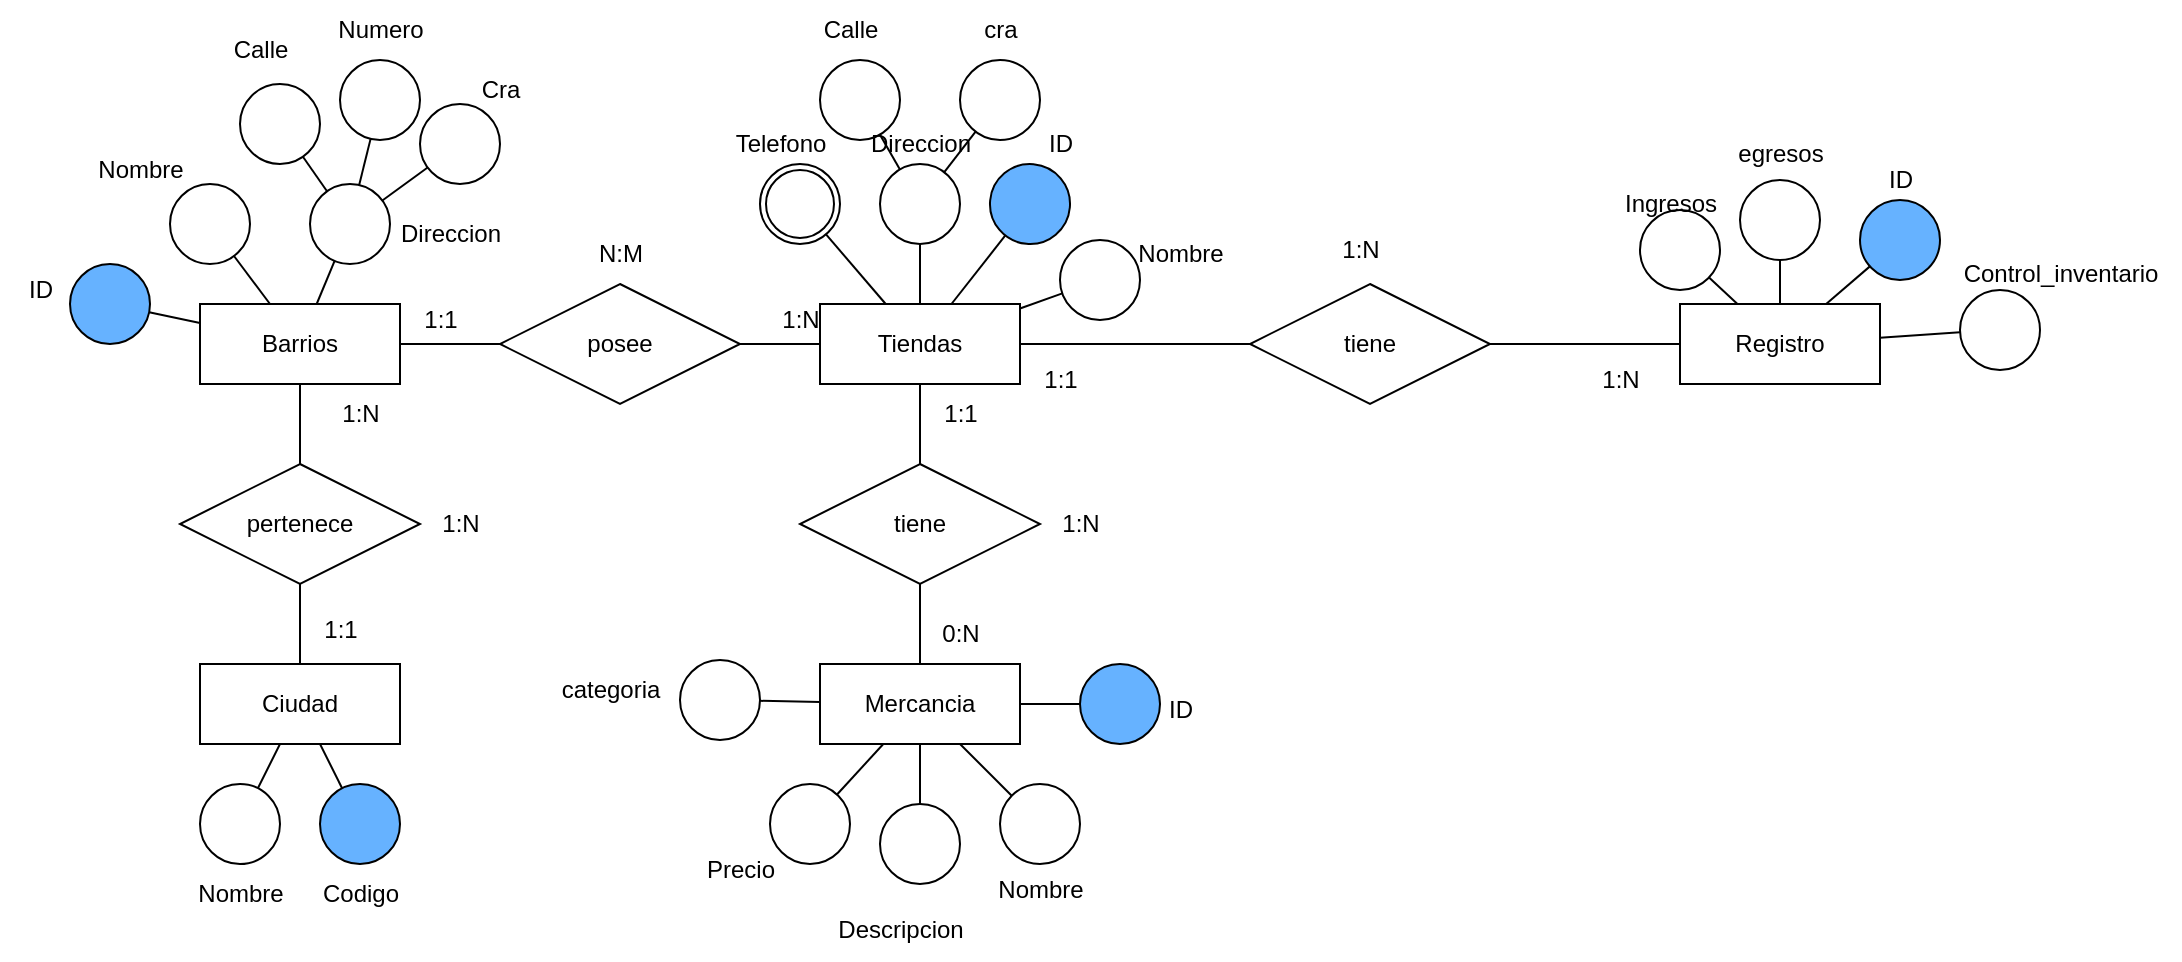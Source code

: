 <mxfile version="21.5.1" type="device" pages="2">
  <diagram name="Modelo entidad" id="qFdz_RUfR6sEwKVsuhQW">
    <mxGraphModel dx="1418" dy="829" grid="1" gridSize="10" guides="1" tooltips="1" connect="1" arrows="1" fold="1" page="1" pageScale="1" pageWidth="1390" pageHeight="980" math="0" shadow="0">
      <root>
        <mxCell id="0" />
        <mxCell id="1" parent="0" />
        <mxCell id="mVdAclJdDK7xARV_dlqU-1" value="Barrios" style="whiteSpace=wrap;html=1;align=center;" parent="1" vertex="1">
          <mxGeometry x="100" y="410" width="100" height="40" as="geometry" />
        </mxCell>
        <mxCell id="mVdAclJdDK7xARV_dlqU-5" value="Tiendas" style="whiteSpace=wrap;html=1;align=center;" parent="1" vertex="1">
          <mxGeometry x="410" y="410" width="100" height="40" as="geometry" />
        </mxCell>
        <mxCell id="mVdAclJdDK7xARV_dlqU-6" value="Ciudad&lt;br&gt;" style="whiteSpace=wrap;html=1;align=center;" parent="1" vertex="1">
          <mxGeometry x="100" y="590" width="100" height="40" as="geometry" />
        </mxCell>
        <mxCell id="mVdAclJdDK7xARV_dlqU-10" value="Mercancia" style="whiteSpace=wrap;html=1;align=center;" parent="1" vertex="1">
          <mxGeometry x="410" y="590" width="100" height="40" as="geometry" />
        </mxCell>
        <mxCell id="mVdAclJdDK7xARV_dlqU-11" value="posee" style="shape=rhombus;perimeter=rhombusPerimeter;whiteSpace=wrap;html=1;align=center;" parent="1" vertex="1">
          <mxGeometry x="250" y="400" width="120" height="60" as="geometry" />
        </mxCell>
        <mxCell id="mVdAclJdDK7xARV_dlqU-12" value="pertenece" style="shape=rhombus;perimeter=rhombusPerimeter;whiteSpace=wrap;html=1;align=center;" parent="1" vertex="1">
          <mxGeometry x="90" y="490" width="120" height="60" as="geometry" />
        </mxCell>
        <mxCell id="mVdAclJdDK7xARV_dlqU-13" value="tiene" style="shape=rhombus;perimeter=rhombusPerimeter;whiteSpace=wrap;html=1;align=center;" parent="1" vertex="1">
          <mxGeometry x="400" y="490" width="120" height="60" as="geometry" />
        </mxCell>
        <mxCell id="mVdAclJdDK7xARV_dlqU-14" value="&lt;font style=&quot;font-size: 12px;&quot;&gt;1:N&lt;/font&gt;" style="text;html=1;align=center;verticalAlign=middle;resizable=0;points=[];autosize=1;strokeColor=none;fillColor=none;" parent="1" vertex="1">
          <mxGeometry x="210" y="505" width="40" height="30" as="geometry" />
        </mxCell>
        <mxCell id="mVdAclJdDK7xARV_dlqU-15" value="N:M" style="text;html=1;align=center;verticalAlign=middle;resizable=0;points=[];autosize=1;strokeColor=none;fillColor=none;" parent="1" vertex="1">
          <mxGeometry x="285" y="370" width="50" height="30" as="geometry" />
        </mxCell>
        <mxCell id="mVdAclJdDK7xARV_dlqU-16" value="" style="endArrow=none;html=1;rounded=0;" parent="1" source="mVdAclJdDK7xARV_dlqU-1" target="mVdAclJdDK7xARV_dlqU-11" edge="1">
          <mxGeometry width="50" height="50" relative="1" as="geometry">
            <mxPoint x="220" y="420" as="sourcePoint" />
            <mxPoint x="270" y="370" as="targetPoint" />
          </mxGeometry>
        </mxCell>
        <mxCell id="mVdAclJdDK7xARV_dlqU-17" value="" style="endArrow=none;html=1;rounded=0;" parent="1" source="mVdAclJdDK7xARV_dlqU-11" target="mVdAclJdDK7xARV_dlqU-5" edge="1">
          <mxGeometry width="50" height="50" relative="1" as="geometry">
            <mxPoint x="350" y="420" as="sourcePoint" />
            <mxPoint x="400" y="420" as="targetPoint" />
          </mxGeometry>
        </mxCell>
        <mxCell id="mVdAclJdDK7xARV_dlqU-18" value="" style="endArrow=none;html=1;rounded=0;" parent="1" source="mVdAclJdDK7xARV_dlqU-1" target="mVdAclJdDK7xARV_dlqU-12" edge="1">
          <mxGeometry width="50" height="50" relative="1" as="geometry">
            <mxPoint x="220" y="450" as="sourcePoint" />
            <mxPoint x="270" y="450" as="targetPoint" />
          </mxGeometry>
        </mxCell>
        <mxCell id="mVdAclJdDK7xARV_dlqU-19" value="" style="endArrow=none;html=1;rounded=0;" parent="1" source="mVdAclJdDK7xARV_dlqU-12" target="mVdAclJdDK7xARV_dlqU-6" edge="1">
          <mxGeometry width="50" height="50" relative="1" as="geometry">
            <mxPoint x="200" y="560" as="sourcePoint" />
            <mxPoint x="250" y="560" as="targetPoint" />
          </mxGeometry>
        </mxCell>
        <mxCell id="mVdAclJdDK7xARV_dlqU-20" value="" style="endArrow=none;html=1;rounded=0;" parent="1" source="mVdAclJdDK7xARV_dlqU-13" target="mVdAclJdDK7xARV_dlqU-5" edge="1">
          <mxGeometry width="50" height="50" relative="1" as="geometry">
            <mxPoint x="350" y="490" as="sourcePoint" />
            <mxPoint x="400" y="490" as="targetPoint" />
          </mxGeometry>
        </mxCell>
        <mxCell id="mVdAclJdDK7xARV_dlqU-21" value="" style="endArrow=none;html=1;rounded=0;" parent="1" source="mVdAclJdDK7xARV_dlqU-10" target="mVdAclJdDK7xARV_dlqU-13" edge="1">
          <mxGeometry width="50" height="50" relative="1" as="geometry">
            <mxPoint x="350" y="560" as="sourcePoint" />
            <mxPoint x="400" y="560" as="targetPoint" />
          </mxGeometry>
        </mxCell>
        <mxCell id="mVdAclJdDK7xARV_dlqU-22" value="1:N" style="text;html=1;align=center;verticalAlign=middle;resizable=0;points=[];autosize=1;strokeColor=none;fillColor=none;" parent="1" vertex="1">
          <mxGeometry x="520" y="505" width="40" height="30" as="geometry" />
        </mxCell>
        <mxCell id="mVdAclJdDK7xARV_dlqU-23" value="" style="endArrow=none;html=1;rounded=0;" parent="1" source="mVdAclJdDK7xARV_dlqU-6" target="mVdAclJdDK7xARV_dlqU-24" edge="1">
          <mxGeometry width="50" height="50" relative="1" as="geometry">
            <mxPoint x="160" y="610" as="sourcePoint" />
            <mxPoint x="200" y="690" as="targetPoint" />
          </mxGeometry>
        </mxCell>
        <mxCell id="mVdAclJdDK7xARV_dlqU-24" value="" style="ellipse;whiteSpace=wrap;html=1;align=center;fillColor=#66B2FF;" parent="1" vertex="1">
          <mxGeometry x="160" y="650" width="40" height="40" as="geometry" />
        </mxCell>
        <mxCell id="mVdAclJdDK7xARV_dlqU-28" value="" style="endArrow=none;html=1;rounded=0;" parent="1" source="mVdAclJdDK7xARV_dlqU-6" target="mVdAclJdDK7xARV_dlqU-29" edge="1">
          <mxGeometry width="50" height="50" relative="1" as="geometry">
            <mxPoint x="134" y="650" as="sourcePoint" />
            <mxPoint x="160" y="710" as="targetPoint" />
          </mxGeometry>
        </mxCell>
        <mxCell id="mVdAclJdDK7xARV_dlqU-29" value="" style="ellipse;whiteSpace=wrap;html=1;align=center;" parent="1" vertex="1">
          <mxGeometry x="100" y="650" width="40" height="40" as="geometry" />
        </mxCell>
        <mxCell id="mVdAclJdDK7xARV_dlqU-30" value="Codigo" style="text;html=1;align=center;verticalAlign=middle;resizable=0;points=[];autosize=1;strokeColor=none;fillColor=none;" parent="1" vertex="1">
          <mxGeometry x="150" y="690" width="60" height="30" as="geometry" />
        </mxCell>
        <mxCell id="mVdAclJdDK7xARV_dlqU-33" value="Nombre" style="text;html=1;align=center;verticalAlign=middle;resizable=0;points=[];autosize=1;strokeColor=none;fillColor=none;" parent="1" vertex="1">
          <mxGeometry x="85" y="690" width="70" height="30" as="geometry" />
        </mxCell>
        <mxCell id="mVdAclJdDK7xARV_dlqU-35" value="" style="endArrow=none;html=1;rounded=0;" parent="1" source="mVdAclJdDK7xARV_dlqU-1" target="mVdAclJdDK7xARV_dlqU-36" edge="1">
          <mxGeometry width="50" height="50" relative="1" as="geometry">
            <mxPoint x="150" y="330" as="sourcePoint" />
            <mxPoint x="170" y="410" as="targetPoint" />
          </mxGeometry>
        </mxCell>
        <mxCell id="mVdAclJdDK7xARV_dlqU-36" value="" style="ellipse;whiteSpace=wrap;html=1;align=center;" parent="1" vertex="1">
          <mxGeometry x="85" y="350" width="40" height="40" as="geometry" />
        </mxCell>
        <mxCell id="mVdAclJdDK7xARV_dlqU-37" value="" style="endArrow=none;html=1;rounded=0;" parent="1" source="mVdAclJdDK7xARV_dlqU-1" target="mVdAclJdDK7xARV_dlqU-38" edge="1">
          <mxGeometry width="50" height="50" relative="1" as="geometry">
            <mxPoint x="210" y="310" as="sourcePoint" />
            <mxPoint x="230" y="390" as="targetPoint" />
          </mxGeometry>
        </mxCell>
        <mxCell id="mVdAclJdDK7xARV_dlqU-38" value="" style="ellipse;whiteSpace=wrap;html=1;align=center;" parent="1" vertex="1">
          <mxGeometry x="155" y="350" width="40" height="40" as="geometry" />
        </mxCell>
        <mxCell id="mVdAclJdDK7xARV_dlqU-39" value="" style="endArrow=none;html=1;rounded=0;" parent="1" source="mVdAclJdDK7xARV_dlqU-38" target="mVdAclJdDK7xARV_dlqU-40" edge="1">
          <mxGeometry width="50" height="50" relative="1" as="geometry">
            <mxPoint x="123" y="340" as="sourcePoint" />
            <mxPoint x="195" y="320" as="targetPoint" />
          </mxGeometry>
        </mxCell>
        <mxCell id="mVdAclJdDK7xARV_dlqU-40" value="" style="ellipse;whiteSpace=wrap;html=1;align=center;" parent="1" vertex="1">
          <mxGeometry x="120" y="300" width="40" height="40" as="geometry" />
        </mxCell>
        <mxCell id="mVdAclJdDK7xARV_dlqU-41" value="" style="endArrow=none;html=1;rounded=0;" parent="1" source="mVdAclJdDK7xARV_dlqU-38" target="mVdAclJdDK7xARV_dlqU-42" edge="1">
          <mxGeometry width="50" height="50" relative="1" as="geometry">
            <mxPoint x="198" y="340" as="sourcePoint" />
            <mxPoint x="270" y="320" as="targetPoint" />
          </mxGeometry>
        </mxCell>
        <mxCell id="mVdAclJdDK7xARV_dlqU-42" value="" style="ellipse;whiteSpace=wrap;html=1;align=center;" parent="1" vertex="1">
          <mxGeometry x="210" y="310" width="40" height="40" as="geometry" />
        </mxCell>
        <mxCell id="mVdAclJdDK7xARV_dlqU-44" value="Calle" style="text;html=1;align=center;verticalAlign=middle;resizable=0;points=[];autosize=1;strokeColor=none;fillColor=none;" parent="1" vertex="1">
          <mxGeometry x="105" y="268" width="50" height="30" as="geometry" />
        </mxCell>
        <mxCell id="mVdAclJdDK7xARV_dlqU-45" value="Cra" style="text;html=1;align=center;verticalAlign=middle;resizable=0;points=[];autosize=1;strokeColor=none;fillColor=none;" parent="1" vertex="1">
          <mxGeometry x="230" y="288" width="40" height="30" as="geometry" />
        </mxCell>
        <mxCell id="mVdAclJdDK7xARV_dlqU-46" value="" style="endArrow=none;html=1;rounded=0;" parent="1" source="mVdAclJdDK7xARV_dlqU-38" target="mVdAclJdDK7xARV_dlqU-47" edge="1">
          <mxGeometry width="50" height="50" relative="1" as="geometry">
            <mxPoint x="183" y="330" as="sourcePoint" />
            <mxPoint x="255" y="310" as="targetPoint" />
          </mxGeometry>
        </mxCell>
        <mxCell id="mVdAclJdDK7xARV_dlqU-47" value="" style="ellipse;whiteSpace=wrap;html=1;align=center;" parent="1" vertex="1">
          <mxGeometry x="170" y="288" width="40" height="40" as="geometry" />
        </mxCell>
        <mxCell id="mVdAclJdDK7xARV_dlqU-48" value="Numero" style="text;html=1;align=center;verticalAlign=middle;resizable=0;points=[];autosize=1;strokeColor=none;fillColor=none;" parent="1" vertex="1">
          <mxGeometry x="155" y="258" width="70" height="30" as="geometry" />
        </mxCell>
        <mxCell id="mVdAclJdDK7xARV_dlqU-49" value="Nombre" style="text;html=1;align=center;verticalAlign=middle;resizable=0;points=[];autosize=1;strokeColor=none;fillColor=none;" parent="1" vertex="1">
          <mxGeometry x="35" y="328" width="70" height="30" as="geometry" />
        </mxCell>
        <mxCell id="mVdAclJdDK7xARV_dlqU-50" value="" style="endArrow=none;html=1;rounded=0;" parent="1" source="mVdAclJdDK7xARV_dlqU-1" target="mVdAclJdDK7xARV_dlqU-51" edge="1">
          <mxGeometry width="50" height="50" relative="1" as="geometry">
            <mxPoint x="105" y="425" as="sourcePoint" />
            <mxPoint x="110" y="430" as="targetPoint" />
          </mxGeometry>
        </mxCell>
        <mxCell id="mVdAclJdDK7xARV_dlqU-51" value="" style="ellipse;whiteSpace=wrap;html=1;align=center;fillColor=#66B2FF;" parent="1" vertex="1">
          <mxGeometry x="35" y="390" width="40" height="40" as="geometry" />
        </mxCell>
        <mxCell id="mVdAclJdDK7xARV_dlqU-52" value="ID" style="text;html=1;align=center;verticalAlign=middle;resizable=0;points=[];autosize=1;strokeColor=none;fillColor=none;" parent="1" vertex="1">
          <mxGeometry y="388" width="40" height="30" as="geometry" />
        </mxCell>
        <mxCell id="mVdAclJdDK7xARV_dlqU-53" value="" style="endArrow=none;html=1;rounded=0;" parent="1" source="mVdAclJdDK7xARV_dlqU-5" target="mVdAclJdDK7xARV_dlqU-54" edge="1">
          <mxGeometry width="50" height="50" relative="1" as="geometry">
            <mxPoint x="633" y="378" as="sourcePoint" />
            <mxPoint x="705" y="358" as="targetPoint" />
          </mxGeometry>
        </mxCell>
        <mxCell id="mVdAclJdDK7xARV_dlqU-54" value="" style="ellipse;whiteSpace=wrap;html=1;align=center;" parent="1" vertex="1">
          <mxGeometry x="530" y="378" width="40" height="40" as="geometry" />
        </mxCell>
        <mxCell id="mVdAclJdDK7xARV_dlqU-55" value="Nombre" style="text;html=1;align=center;verticalAlign=middle;resizable=0;points=[];autosize=1;strokeColor=none;fillColor=none;" parent="1" vertex="1">
          <mxGeometry x="555" y="370" width="70" height="30" as="geometry" />
        </mxCell>
        <mxCell id="mVdAclJdDK7xARV_dlqU-56" value="" style="endArrow=none;html=1;rounded=0;" parent="1" source="mVdAclJdDK7xARV_dlqU-5" target="mVdAclJdDK7xARV_dlqU-57" edge="1">
          <mxGeometry width="50" height="50" relative="1" as="geometry">
            <mxPoint x="443" y="390" as="sourcePoint" />
            <mxPoint x="515" y="370" as="targetPoint" />
          </mxGeometry>
        </mxCell>
        <mxCell id="mVdAclJdDK7xARV_dlqU-57" value="" style="ellipse;whiteSpace=wrap;html=1;align=center;fillColor=#66B2FF;rotation=5;" parent="1" vertex="1">
          <mxGeometry x="495" y="340" width="40" height="40" as="geometry" />
        </mxCell>
        <mxCell id="mVdAclJdDK7xARV_dlqU-58" value="ID" style="text;html=1;align=center;verticalAlign=middle;resizable=0;points=[];autosize=1;strokeColor=none;fillColor=none;" parent="1" vertex="1">
          <mxGeometry x="510" y="315" width="40" height="30" as="geometry" />
        </mxCell>
        <mxCell id="mVdAclJdDK7xARV_dlqU-59" value="" style="endArrow=none;html=1;rounded=0;" parent="1" source="mVdAclJdDK7xARV_dlqU-5" target="mVdAclJdDK7xARV_dlqU-60" edge="1">
          <mxGeometry width="50" height="50" relative="1" as="geometry">
            <mxPoint x="228" y="480" as="sourcePoint" />
            <mxPoint x="300" y="460" as="targetPoint" />
          </mxGeometry>
        </mxCell>
        <mxCell id="mVdAclJdDK7xARV_dlqU-60" value="" style="ellipse;whiteSpace=wrap;html=1;align=center;" parent="1" vertex="1">
          <mxGeometry x="440" y="340" width="40" height="40" as="geometry" />
        </mxCell>
        <mxCell id="mVdAclJdDK7xARV_dlqU-61" value="" style="endArrow=none;html=1;rounded=0;" parent="1" source="mVdAclJdDK7xARV_dlqU-60" target="mVdAclJdDK7xARV_dlqU-62" edge="1">
          <mxGeometry width="50" height="50" relative="1" as="geometry">
            <mxPoint x="473" y="333" as="sourcePoint" />
            <mxPoint x="545" y="313" as="targetPoint" />
          </mxGeometry>
        </mxCell>
        <mxCell id="mVdAclJdDK7xARV_dlqU-62" value="" style="ellipse;whiteSpace=wrap;html=1;align=center;" parent="1" vertex="1">
          <mxGeometry x="480" y="288" width="40" height="40" as="geometry" />
        </mxCell>
        <mxCell id="mVdAclJdDK7xARV_dlqU-63" value="" style="endArrow=none;html=1;rounded=0;" parent="1" source="mVdAclJdDK7xARV_dlqU-60" target="mVdAclJdDK7xARV_dlqU-64" edge="1">
          <mxGeometry width="50" height="50" relative="1" as="geometry">
            <mxPoint x="423" y="333" as="sourcePoint" />
            <mxPoint x="495" y="313" as="targetPoint" />
          </mxGeometry>
        </mxCell>
        <mxCell id="mVdAclJdDK7xARV_dlqU-64" value="" style="ellipse;whiteSpace=wrap;html=1;align=center;" parent="1" vertex="1">
          <mxGeometry x="410" y="288" width="40" height="40" as="geometry" />
        </mxCell>
        <mxCell id="mVdAclJdDK7xARV_dlqU-65" value="Direccion" style="text;html=1;align=center;verticalAlign=middle;resizable=0;points=[];autosize=1;strokeColor=none;fillColor=none;" parent="1" vertex="1">
          <mxGeometry x="190" y="360" width="70" height="30" as="geometry" />
        </mxCell>
        <mxCell id="mVdAclJdDK7xARV_dlqU-66" value="Direccion" style="text;html=1;align=center;verticalAlign=middle;resizable=0;points=[];autosize=1;strokeColor=none;fillColor=none;" parent="1" vertex="1">
          <mxGeometry x="425" y="315" width="70" height="30" as="geometry" />
        </mxCell>
        <mxCell id="mVdAclJdDK7xARV_dlqU-67" value="Calle" style="text;html=1;align=center;verticalAlign=middle;resizable=0;points=[];autosize=1;strokeColor=none;fillColor=none;" parent="1" vertex="1">
          <mxGeometry x="400" y="258" width="50" height="30" as="geometry" />
        </mxCell>
        <mxCell id="mVdAclJdDK7xARV_dlqU-68" value="cra" style="text;html=1;align=center;verticalAlign=middle;resizable=0;points=[];autosize=1;strokeColor=none;fillColor=none;" parent="1" vertex="1">
          <mxGeometry x="480" y="258" width="40" height="30" as="geometry" />
        </mxCell>
        <mxCell id="mVdAclJdDK7xARV_dlqU-70" value="" style="endArrow=none;html=1;rounded=0;" parent="1" source="mVdAclJdDK7xARV_dlqU-10" target="mVdAclJdDK7xARV_dlqU-71" edge="1">
          <mxGeometry width="50" height="50" relative="1" as="geometry">
            <mxPoint x="573" y="640" as="sourcePoint" />
            <mxPoint x="645" y="620" as="targetPoint" />
          </mxGeometry>
        </mxCell>
        <mxCell id="mVdAclJdDK7xARV_dlqU-71" value="" style="ellipse;whiteSpace=wrap;html=1;align=center;fillColor=#66B2FF;" parent="1" vertex="1">
          <mxGeometry x="540" y="590" width="40" height="40" as="geometry" />
        </mxCell>
        <mxCell id="mVdAclJdDK7xARV_dlqU-72" value="ID" style="text;html=1;align=center;verticalAlign=middle;resizable=0;points=[];autosize=1;strokeColor=none;fillColor=none;" parent="1" vertex="1">
          <mxGeometry x="570" y="598" width="40" height="30" as="geometry" />
        </mxCell>
        <mxCell id="mVdAclJdDK7xARV_dlqU-73" value="" style="endArrow=none;html=1;rounded=0;" parent="1" source="mVdAclJdDK7xARV_dlqU-10" target="mVdAclJdDK7xARV_dlqU-74" edge="1">
          <mxGeometry width="50" height="50" relative="1" as="geometry">
            <mxPoint x="503" y="710" as="sourcePoint" />
            <mxPoint x="575" y="690" as="targetPoint" />
          </mxGeometry>
        </mxCell>
        <mxCell id="mVdAclJdDK7xARV_dlqU-74" value="" style="ellipse;whiteSpace=wrap;html=1;align=center;" parent="1" vertex="1">
          <mxGeometry x="500" y="650" width="40" height="40" as="geometry" />
        </mxCell>
        <mxCell id="mVdAclJdDK7xARV_dlqU-75" value="Nombre" style="text;html=1;align=center;verticalAlign=middle;resizable=0;points=[];autosize=1;strokeColor=none;fillColor=none;" parent="1" vertex="1">
          <mxGeometry x="485" y="688" width="70" height="30" as="geometry" />
        </mxCell>
        <mxCell id="mVdAclJdDK7xARV_dlqU-76" value="" style="endArrow=none;html=1;rounded=0;" parent="1" source="mVdAclJdDK7xARV_dlqU-10" target="mVdAclJdDK7xARV_dlqU-77" edge="1">
          <mxGeometry width="50" height="50" relative="1" as="geometry">
            <mxPoint x="443" y="720" as="sourcePoint" />
            <mxPoint x="515" y="700" as="targetPoint" />
          </mxGeometry>
        </mxCell>
        <mxCell id="mVdAclJdDK7xARV_dlqU-77" value="" style="ellipse;whiteSpace=wrap;html=1;align=center;" parent="1" vertex="1">
          <mxGeometry x="440" y="660" width="40" height="40" as="geometry" />
        </mxCell>
        <mxCell id="mVdAclJdDK7xARV_dlqU-78" value="Descripcion" style="text;html=1;align=center;verticalAlign=middle;resizable=0;points=[];autosize=1;strokeColor=none;fillColor=none;" parent="1" vertex="1">
          <mxGeometry x="405" y="708" width="90" height="30" as="geometry" />
        </mxCell>
        <mxCell id="mVdAclJdDK7xARV_dlqU-79" value="" style="endArrow=none;html=1;rounded=0;" parent="1" source="mVdAclJdDK7xARV_dlqU-10" target="mVdAclJdDK7xARV_dlqU-80" edge="1">
          <mxGeometry width="50" height="50" relative="1" as="geometry">
            <mxPoint x="439.996" y="628" as="sourcePoint" />
            <mxPoint x="420.25" y="746" as="targetPoint" />
          </mxGeometry>
        </mxCell>
        <mxCell id="mVdAclJdDK7xARV_dlqU-80" value="" style="ellipse;whiteSpace=wrap;html=1;align=center;" parent="1" vertex="1">
          <mxGeometry x="385" y="650" width="40" height="40" as="geometry" />
        </mxCell>
        <mxCell id="mVdAclJdDK7xARV_dlqU-81" value="Precio" style="text;html=1;align=center;verticalAlign=middle;resizable=0;points=[];autosize=1;strokeColor=none;fillColor=none;" parent="1" vertex="1">
          <mxGeometry x="340" y="678" width="60" height="30" as="geometry" />
        </mxCell>
        <mxCell id="mVdAclJdDK7xARV_dlqU-82" value="" style="endArrow=none;html=1;rounded=0;" parent="1" source="mVdAclJdDK7xARV_dlqU-5" target="mVdAclJdDK7xARV_dlqU-86" edge="1">
          <mxGeometry width="50" height="50" relative="1" as="geometry">
            <mxPoint x="383" y="425" as="sourcePoint" />
            <mxPoint x="413.016" y="375.185" as="targetPoint" />
          </mxGeometry>
        </mxCell>
        <mxCell id="mVdAclJdDK7xARV_dlqU-85" value="Telefono" style="text;html=1;align=center;verticalAlign=middle;resizable=0;points=[];autosize=1;strokeColor=none;fillColor=none;" parent="1" vertex="1">
          <mxGeometry x="355" y="315" width="70" height="30" as="geometry" />
        </mxCell>
        <mxCell id="mVdAclJdDK7xARV_dlqU-86" value="" style="ellipse;shape=doubleEllipse;margin=3;whiteSpace=wrap;html=1;align=center;" parent="1" vertex="1">
          <mxGeometry x="380" y="340" width="40" height="40" as="geometry" />
        </mxCell>
        <mxCell id="mVdAclJdDK7xARV_dlqU-87" value="" style="endArrow=none;html=1;rounded=0;" parent="1" source="mVdAclJdDK7xARV_dlqU-10" target="mVdAclJdDK7xARV_dlqU-88" edge="1">
          <mxGeometry width="50" height="50" relative="1" as="geometry">
            <mxPoint x="343" y="630" as="sourcePoint" />
            <mxPoint x="415" y="610" as="targetPoint" />
          </mxGeometry>
        </mxCell>
        <mxCell id="mVdAclJdDK7xARV_dlqU-88" value="" style="ellipse;whiteSpace=wrap;html=1;align=center;" parent="1" vertex="1">
          <mxGeometry x="340" y="588" width="40" height="40" as="geometry" />
        </mxCell>
        <mxCell id="mVdAclJdDK7xARV_dlqU-89" value="categoria" style="text;html=1;align=center;verticalAlign=middle;resizable=0;points=[];autosize=1;strokeColor=none;fillColor=none;" parent="1" vertex="1">
          <mxGeometry x="270" y="588" width="70" height="30" as="geometry" />
        </mxCell>
        <mxCell id="mVdAclJdDK7xARV_dlqU-92" value="Registro&lt;br&gt;" style="whiteSpace=wrap;html=1;align=center;" parent="1" vertex="1">
          <mxGeometry x="840" y="410" width="100" height="40" as="geometry" />
        </mxCell>
        <mxCell id="mVdAclJdDK7xARV_dlqU-94" value="tiene" style="shape=rhombus;perimeter=rhombusPerimeter;whiteSpace=wrap;html=1;align=center;" parent="1" vertex="1">
          <mxGeometry x="625" y="400" width="120" height="60" as="geometry" />
        </mxCell>
        <mxCell id="mVdAclJdDK7xARV_dlqU-96" value="" style="endArrow=none;html=1;rounded=0;" parent="1" source="mVdAclJdDK7xARV_dlqU-5" target="mVdAclJdDK7xARV_dlqU-94" edge="1">
          <mxGeometry width="50" height="50" relative="1" as="geometry">
            <mxPoint x="555" y="440" as="sourcePoint" />
            <mxPoint x="605" y="440" as="targetPoint" />
          </mxGeometry>
        </mxCell>
        <mxCell id="mVdAclJdDK7xARV_dlqU-97" value="" style="endArrow=none;html=1;rounded=0;" parent="1" source="mVdAclJdDK7xARV_dlqU-94" target="mVdAclJdDK7xARV_dlqU-92" edge="1">
          <mxGeometry width="50" height="50" relative="1" as="geometry">
            <mxPoint x="730" y="460" as="sourcePoint" />
            <mxPoint x="845" y="460" as="targetPoint" />
          </mxGeometry>
        </mxCell>
        <mxCell id="mVdAclJdDK7xARV_dlqU-98" value="1:N" style="text;html=1;align=center;verticalAlign=middle;resizable=0;points=[];autosize=1;strokeColor=none;fillColor=none;" parent="1" vertex="1">
          <mxGeometry x="660" y="368" width="40" height="30" as="geometry" />
        </mxCell>
        <mxCell id="mVdAclJdDK7xARV_dlqU-99" value="" style="ellipse;whiteSpace=wrap;html=1;align=center;" parent="1" vertex="1">
          <mxGeometry x="820" y="363" width="40" height="40" as="geometry" />
        </mxCell>
        <mxCell id="mVdAclJdDK7xARV_dlqU-101" value="" style="endArrow=none;html=1;rounded=0;" parent="1" source="mVdAclJdDK7xARV_dlqU-99" target="mVdAclJdDK7xARV_dlqU-92" edge="1">
          <mxGeometry width="50" height="50" relative="1" as="geometry">
            <mxPoint x="920" y="365" as="sourcePoint" />
            <mxPoint x="970" y="315" as="targetPoint" />
          </mxGeometry>
        </mxCell>
        <mxCell id="mVdAclJdDK7xARV_dlqU-103" value="Ingresos" style="text;html=1;align=center;verticalAlign=middle;resizable=0;points=[];autosize=1;strokeColor=none;fillColor=none;" parent="1" vertex="1">
          <mxGeometry x="800" y="345" width="70" height="30" as="geometry" />
        </mxCell>
        <mxCell id="mVdAclJdDK7xARV_dlqU-105" value="" style="ellipse;whiteSpace=wrap;html=1;align=center;" parent="1" vertex="1">
          <mxGeometry x="870" y="348" width="40" height="40" as="geometry" />
        </mxCell>
        <mxCell id="mVdAclJdDK7xARV_dlqU-106" value="" style="endArrow=none;html=1;rounded=0;" parent="1" source="mVdAclJdDK7xARV_dlqU-105" target="mVdAclJdDK7xARV_dlqU-92" edge="1">
          <mxGeometry width="50" height="50" relative="1" as="geometry">
            <mxPoint x="990" y="343" as="sourcePoint" />
            <mxPoint x="939" y="388" as="targetPoint" />
          </mxGeometry>
        </mxCell>
        <mxCell id="mVdAclJdDK7xARV_dlqU-107" value="egresos" style="text;html=1;align=center;verticalAlign=middle;resizable=0;points=[];autosize=1;strokeColor=none;fillColor=none;" parent="1" vertex="1">
          <mxGeometry x="855" y="320" width="70" height="30" as="geometry" />
        </mxCell>
        <mxCell id="mVdAclJdDK7xARV_dlqU-108" value="" style="ellipse;whiteSpace=wrap;html=1;align=center;fillColor=#66B2FF;" parent="1" vertex="1">
          <mxGeometry x="930" y="358" width="40" height="40" as="geometry" />
        </mxCell>
        <mxCell id="mVdAclJdDK7xARV_dlqU-109" value="" style="endArrow=none;html=1;rounded=0;" parent="1" source="mVdAclJdDK7xARV_dlqU-108" target="mVdAclJdDK7xARV_dlqU-92" edge="1">
          <mxGeometry width="50" height="50" relative="1" as="geometry">
            <mxPoint x="1030" y="360" as="sourcePoint" />
            <mxPoint x="979" y="405" as="targetPoint" />
          </mxGeometry>
        </mxCell>
        <mxCell id="mVdAclJdDK7xARV_dlqU-110" value="ID" style="text;html=1;align=center;verticalAlign=middle;resizable=0;points=[];autosize=1;strokeColor=none;fillColor=none;" parent="1" vertex="1">
          <mxGeometry x="930" y="333" width="40" height="30" as="geometry" />
        </mxCell>
        <mxCell id="mVdAclJdDK7xARV_dlqU-111" value="" style="ellipse;whiteSpace=wrap;html=1;align=center;" parent="1" vertex="1">
          <mxGeometry x="980" y="403" width="40" height="40" as="geometry" />
        </mxCell>
        <mxCell id="mVdAclJdDK7xARV_dlqU-112" value="" style="endArrow=none;html=1;rounded=0;" parent="1" source="mVdAclJdDK7xARV_dlqU-111" target="mVdAclJdDK7xARV_dlqU-92" edge="1">
          <mxGeometry width="50" height="50" relative="1" as="geometry">
            <mxPoint x="1080" y="405" as="sourcePoint" />
            <mxPoint x="1029" y="450" as="targetPoint" />
          </mxGeometry>
        </mxCell>
        <mxCell id="mVdAclJdDK7xARV_dlqU-113" value="Control_inventario" style="text;html=1;align=center;verticalAlign=middle;resizable=0;points=[];autosize=1;strokeColor=none;fillColor=none;" parent="1" vertex="1">
          <mxGeometry x="970" y="380" width="120" height="30" as="geometry" />
        </mxCell>
        <mxCell id="yeAQfuNkgaujhfTG2EMx-1" value="1:1" style="text;html=1;align=center;verticalAlign=middle;resizable=0;points=[];autosize=1;strokeColor=none;fillColor=none;" vertex="1" parent="1">
          <mxGeometry x="150" y="558" width="40" height="30" as="geometry" />
        </mxCell>
        <mxCell id="yeAQfuNkgaujhfTG2EMx-2" value="1:N" style="text;html=1;align=center;verticalAlign=middle;resizable=0;points=[];autosize=1;strokeColor=none;fillColor=none;" vertex="1" parent="1">
          <mxGeometry x="160" y="450" width="40" height="30" as="geometry" />
        </mxCell>
        <mxCell id="yeAQfuNkgaujhfTG2EMx-3" value="1:1" style="text;html=1;align=center;verticalAlign=middle;resizable=0;points=[];autosize=1;strokeColor=none;fillColor=none;" vertex="1" parent="1">
          <mxGeometry x="200" y="403" width="40" height="30" as="geometry" />
        </mxCell>
        <mxCell id="yeAQfuNkgaujhfTG2EMx-4" value="&lt;font style=&quot;font-size: 12px;&quot;&gt;1:N&lt;/font&gt;" style="text;html=1;align=center;verticalAlign=middle;resizable=0;points=[];autosize=1;strokeColor=none;fillColor=none;" vertex="1" parent="1">
          <mxGeometry x="380" y="403" width="40" height="30" as="geometry" />
        </mxCell>
        <mxCell id="yeAQfuNkgaujhfTG2EMx-5" value="1:1" style="text;html=1;align=center;verticalAlign=middle;resizable=0;points=[];autosize=1;strokeColor=none;fillColor=none;" vertex="1" parent="1">
          <mxGeometry x="510" y="433" width="40" height="30" as="geometry" />
        </mxCell>
        <mxCell id="yeAQfuNkgaujhfTG2EMx-6" value="&lt;font style=&quot;font-size: 12px;&quot;&gt;1:N&lt;/font&gt;" style="text;html=1;align=center;verticalAlign=middle;resizable=0;points=[];autosize=1;strokeColor=none;fillColor=none;" vertex="1" parent="1">
          <mxGeometry x="790" y="433" width="40" height="30" as="geometry" />
        </mxCell>
        <mxCell id="yeAQfuNkgaujhfTG2EMx-7" value="1:1" style="text;html=1;align=center;verticalAlign=middle;resizable=0;points=[];autosize=1;strokeColor=none;fillColor=none;" vertex="1" parent="1">
          <mxGeometry x="460" y="450" width="40" height="30" as="geometry" />
        </mxCell>
        <mxCell id="yeAQfuNkgaujhfTG2EMx-8" value="0:N" style="text;html=1;align=center;verticalAlign=middle;resizable=0;points=[];autosize=1;strokeColor=none;fillColor=none;" vertex="1" parent="1">
          <mxGeometry x="460" y="560" width="40" height="30" as="geometry" />
        </mxCell>
      </root>
    </mxGraphModel>
  </diagram>
  <diagram id="Kzh5QkDxTRBvXucn745H" name="Modelo relacional">
    <mxGraphModel dx="1418" dy="828" grid="1" gridSize="10" guides="1" tooltips="1" connect="1" arrows="1" fold="1" page="1" pageScale="1" pageWidth="1390" pageHeight="980" math="0" shadow="0">
      <root>
        <mxCell id="0" />
        <mxCell id="1" parent="0" />
        <mxCell id="I1xqK-xZJxLY7qiqSx6j-1" value="Barrios" style="shape=table;startSize=30;container=1;collapsible=1;childLayout=tableLayout;fixedRows=1;rowLines=0;fontStyle=1;align=center;resizeLast=1;html=1;" parent="1" vertex="1">
          <mxGeometry x="120" y="440" width="180" height="210" as="geometry" />
        </mxCell>
        <mxCell id="I1xqK-xZJxLY7qiqSx6j-2" value="" style="shape=tableRow;horizontal=0;startSize=0;swimlaneHead=0;swimlaneBody=0;fillColor=none;collapsible=0;dropTarget=0;points=[[0,0.5],[1,0.5]];portConstraint=eastwest;top=0;left=0;right=0;bottom=1;" parent="I1xqK-xZJxLY7qiqSx6j-1" vertex="1">
          <mxGeometry y="30" width="180" height="30" as="geometry" />
        </mxCell>
        <mxCell id="I1xqK-xZJxLY7qiqSx6j-3" value="PK" style="shape=partialRectangle;connectable=0;fillColor=none;top=0;left=0;bottom=0;right=0;fontStyle=1;overflow=hidden;whiteSpace=wrap;html=1;" parent="I1xqK-xZJxLY7qiqSx6j-2" vertex="1">
          <mxGeometry width="30" height="30" as="geometry">
            <mxRectangle width="30" height="30" as="alternateBounds" />
          </mxGeometry>
        </mxCell>
        <mxCell id="I1xqK-xZJxLY7qiqSx6j-4" value="ID_barrios" style="shape=partialRectangle;connectable=0;fillColor=none;top=0;left=0;bottom=0;right=0;align=left;spacingLeft=6;fontStyle=5;overflow=hidden;whiteSpace=wrap;html=1;" parent="I1xqK-xZJxLY7qiqSx6j-2" vertex="1">
          <mxGeometry x="30" width="150" height="30" as="geometry">
            <mxRectangle width="150" height="30" as="alternateBounds" />
          </mxGeometry>
        </mxCell>
        <mxCell id="I1xqK-xZJxLY7qiqSx6j-5" value="" style="shape=tableRow;horizontal=0;startSize=0;swimlaneHead=0;swimlaneBody=0;fillColor=none;collapsible=0;dropTarget=0;points=[[0,0.5],[1,0.5]];portConstraint=eastwest;top=0;left=0;right=0;bottom=0;" parent="I1xqK-xZJxLY7qiqSx6j-1" vertex="1">
          <mxGeometry y="60" width="180" height="30" as="geometry" />
        </mxCell>
        <mxCell id="I1xqK-xZJxLY7qiqSx6j-6" value="" style="shape=partialRectangle;connectable=0;fillColor=none;top=0;left=0;bottom=0;right=0;editable=1;overflow=hidden;whiteSpace=wrap;html=1;" parent="I1xqK-xZJxLY7qiqSx6j-5" vertex="1">
          <mxGeometry width="30" height="30" as="geometry">
            <mxRectangle width="30" height="30" as="alternateBounds" />
          </mxGeometry>
        </mxCell>
        <mxCell id="I1xqK-xZJxLY7qiqSx6j-7" value="Nombre" style="shape=partialRectangle;connectable=0;fillColor=none;top=0;left=0;bottom=0;right=0;align=left;spacingLeft=6;overflow=hidden;whiteSpace=wrap;html=1;" parent="I1xqK-xZJxLY7qiqSx6j-5" vertex="1">
          <mxGeometry x="30" width="150" height="30" as="geometry">
            <mxRectangle width="150" height="30" as="alternateBounds" />
          </mxGeometry>
        </mxCell>
        <mxCell id="I1xqK-xZJxLY7qiqSx6j-8" value="" style="shape=tableRow;horizontal=0;startSize=0;swimlaneHead=0;swimlaneBody=0;fillColor=none;collapsible=0;dropTarget=0;points=[[0,0.5],[1,0.5]];portConstraint=eastwest;top=0;left=0;right=0;bottom=0;" parent="I1xqK-xZJxLY7qiqSx6j-1" vertex="1">
          <mxGeometry y="90" width="180" height="30" as="geometry" />
        </mxCell>
        <mxCell id="I1xqK-xZJxLY7qiqSx6j-9" value="" style="shape=partialRectangle;connectable=0;fillColor=none;top=0;left=0;bottom=0;right=0;editable=1;overflow=hidden;whiteSpace=wrap;html=1;" parent="I1xqK-xZJxLY7qiqSx6j-8" vertex="1">
          <mxGeometry width="30" height="30" as="geometry">
            <mxRectangle width="30" height="30" as="alternateBounds" />
          </mxGeometry>
        </mxCell>
        <mxCell id="I1xqK-xZJxLY7qiqSx6j-10" value="Direccion_Calle" style="shape=partialRectangle;connectable=0;fillColor=none;top=0;left=0;bottom=0;right=0;align=left;spacingLeft=6;overflow=hidden;whiteSpace=wrap;html=1;" parent="I1xqK-xZJxLY7qiqSx6j-8" vertex="1">
          <mxGeometry x="30" width="150" height="30" as="geometry">
            <mxRectangle width="150" height="30" as="alternateBounds" />
          </mxGeometry>
        </mxCell>
        <mxCell id="I1xqK-xZJxLY7qiqSx6j-11" value="" style="shape=tableRow;horizontal=0;startSize=0;swimlaneHead=0;swimlaneBody=0;fillColor=none;collapsible=0;dropTarget=0;points=[[0,0.5],[1,0.5]];portConstraint=eastwest;top=0;left=0;right=0;bottom=0;" parent="I1xqK-xZJxLY7qiqSx6j-1" vertex="1">
          <mxGeometry y="120" width="180" height="30" as="geometry" />
        </mxCell>
        <mxCell id="I1xqK-xZJxLY7qiqSx6j-12" value="" style="shape=partialRectangle;connectable=0;fillColor=none;top=0;left=0;bottom=0;right=0;editable=1;overflow=hidden;whiteSpace=wrap;html=1;" parent="I1xqK-xZJxLY7qiqSx6j-11" vertex="1">
          <mxGeometry width="30" height="30" as="geometry">
            <mxRectangle width="30" height="30" as="alternateBounds" />
          </mxGeometry>
        </mxCell>
        <mxCell id="I1xqK-xZJxLY7qiqSx6j-13" value="Direccion_Carrera" style="shape=partialRectangle;connectable=0;fillColor=none;top=0;left=0;bottom=0;right=0;align=left;spacingLeft=6;overflow=hidden;whiteSpace=wrap;html=1;" parent="I1xqK-xZJxLY7qiqSx6j-11" vertex="1">
          <mxGeometry x="30" width="150" height="30" as="geometry">
            <mxRectangle width="150" height="30" as="alternateBounds" />
          </mxGeometry>
        </mxCell>
        <mxCell id="R5WbuJ1lBex-ZqokPL-k-1" value="" style="shape=tableRow;horizontal=0;startSize=0;swimlaneHead=0;swimlaneBody=0;fillColor=none;collapsible=0;dropTarget=0;points=[[0,0.5],[1,0.5]];portConstraint=eastwest;top=0;left=0;right=0;bottom=0;" parent="I1xqK-xZJxLY7qiqSx6j-1" vertex="1">
          <mxGeometry y="150" width="180" height="30" as="geometry" />
        </mxCell>
        <mxCell id="R5WbuJ1lBex-ZqokPL-k-2" value="" style="shape=partialRectangle;connectable=0;fillColor=none;top=0;left=0;bottom=0;right=0;editable=1;overflow=hidden;whiteSpace=wrap;html=1;" parent="R5WbuJ1lBex-ZqokPL-k-1" vertex="1">
          <mxGeometry width="30" height="30" as="geometry">
            <mxRectangle width="30" height="30" as="alternateBounds" />
          </mxGeometry>
        </mxCell>
        <mxCell id="R5WbuJ1lBex-ZqokPL-k-3" value="Direccion_Numero" style="shape=partialRectangle;connectable=0;fillColor=none;top=0;left=0;bottom=0;right=0;align=left;spacingLeft=6;overflow=hidden;whiteSpace=wrap;html=1;" parent="R5WbuJ1lBex-ZqokPL-k-1" vertex="1">
          <mxGeometry x="30" width="150" height="30" as="geometry">
            <mxRectangle width="150" height="30" as="alternateBounds" />
          </mxGeometry>
        </mxCell>
        <mxCell id="VUOt9ul9NyxTuzPL5bj9-1" value="" style="shape=tableRow;horizontal=0;startSize=0;swimlaneHead=0;swimlaneBody=0;fillColor=none;collapsible=0;dropTarget=0;points=[[0,0.5],[1,0.5]];portConstraint=eastwest;top=0;left=0;right=0;bottom=0;" parent="I1xqK-xZJxLY7qiqSx6j-1" vertex="1">
          <mxGeometry y="180" width="180" height="30" as="geometry" />
        </mxCell>
        <mxCell id="VUOt9ul9NyxTuzPL5bj9-2" value="fk" style="shape=partialRectangle;connectable=0;fillColor=none;top=0;left=0;bottom=0;right=0;editable=1;overflow=hidden;whiteSpace=wrap;html=1;" parent="VUOt9ul9NyxTuzPL5bj9-1" vertex="1">
          <mxGeometry width="30" height="30" as="geometry">
            <mxRectangle width="30" height="30" as="alternateBounds" />
          </mxGeometry>
        </mxCell>
        <mxCell id="VUOt9ul9NyxTuzPL5bj9-3" value="codigo_ciudad" style="shape=partialRectangle;connectable=0;fillColor=none;top=0;left=0;bottom=0;right=0;align=left;spacingLeft=6;overflow=hidden;whiteSpace=wrap;html=1;" parent="VUOt9ul9NyxTuzPL5bj9-1" vertex="1">
          <mxGeometry x="30" width="150" height="30" as="geometry">
            <mxRectangle width="150" height="30" as="alternateBounds" />
          </mxGeometry>
        </mxCell>
        <mxCell id="R5WbuJ1lBex-ZqokPL-k-4" value="Ciudad" style="shape=table;startSize=30;container=1;collapsible=1;childLayout=tableLayout;fixedRows=1;rowLines=0;fontStyle=1;align=center;resizeLast=1;html=1;" parent="1" vertex="1">
          <mxGeometry x="120" y="260" width="180" height="90" as="geometry" />
        </mxCell>
        <mxCell id="R5WbuJ1lBex-ZqokPL-k-5" value="" style="shape=tableRow;horizontal=0;startSize=0;swimlaneHead=0;swimlaneBody=0;fillColor=none;collapsible=0;dropTarget=0;points=[[0,0.5],[1,0.5]];portConstraint=eastwest;top=0;left=0;right=0;bottom=1;" parent="R5WbuJ1lBex-ZqokPL-k-4" vertex="1">
          <mxGeometry y="30" width="180" height="30" as="geometry" />
        </mxCell>
        <mxCell id="R5WbuJ1lBex-ZqokPL-k-6" value="PK" style="shape=partialRectangle;connectable=0;fillColor=none;top=0;left=0;bottom=0;right=0;fontStyle=1;overflow=hidden;whiteSpace=wrap;html=1;" parent="R5WbuJ1lBex-ZqokPL-k-5" vertex="1">
          <mxGeometry width="30" height="30" as="geometry">
            <mxRectangle width="30" height="30" as="alternateBounds" />
          </mxGeometry>
        </mxCell>
        <mxCell id="R5WbuJ1lBex-ZqokPL-k-7" value="Codigo" style="shape=partialRectangle;connectable=0;fillColor=none;top=0;left=0;bottom=0;right=0;align=left;spacingLeft=6;fontStyle=5;overflow=hidden;whiteSpace=wrap;html=1;" parent="R5WbuJ1lBex-ZqokPL-k-5" vertex="1">
          <mxGeometry x="30" width="150" height="30" as="geometry">
            <mxRectangle width="150" height="30" as="alternateBounds" />
          </mxGeometry>
        </mxCell>
        <mxCell id="R5WbuJ1lBex-ZqokPL-k-8" value="" style="shape=tableRow;horizontal=0;startSize=0;swimlaneHead=0;swimlaneBody=0;fillColor=none;collapsible=0;dropTarget=0;points=[[0,0.5],[1,0.5]];portConstraint=eastwest;top=0;left=0;right=0;bottom=0;" parent="R5WbuJ1lBex-ZqokPL-k-4" vertex="1">
          <mxGeometry y="60" width="180" height="30" as="geometry" />
        </mxCell>
        <mxCell id="R5WbuJ1lBex-ZqokPL-k-9" value="" style="shape=partialRectangle;connectable=0;fillColor=none;top=0;left=0;bottom=0;right=0;editable=1;overflow=hidden;whiteSpace=wrap;html=1;" parent="R5WbuJ1lBex-ZqokPL-k-8" vertex="1">
          <mxGeometry width="30" height="30" as="geometry">
            <mxRectangle width="30" height="30" as="alternateBounds" />
          </mxGeometry>
        </mxCell>
        <mxCell id="R5WbuJ1lBex-ZqokPL-k-10" value="Nombre" style="shape=partialRectangle;connectable=0;fillColor=none;top=0;left=0;bottom=0;right=0;align=left;spacingLeft=6;overflow=hidden;whiteSpace=wrap;html=1;" parent="R5WbuJ1lBex-ZqokPL-k-8" vertex="1">
          <mxGeometry x="30" width="150" height="30" as="geometry">
            <mxRectangle width="150" height="30" as="alternateBounds" />
          </mxGeometry>
        </mxCell>
        <mxCell id="xncBq0gNG9UBNfA-GU3z-1" value="Tiendas" style="shape=table;startSize=30;container=1;collapsible=1;childLayout=tableLayout;fixedRows=1;rowLines=0;fontStyle=1;align=center;resizeLast=1;html=1;" parent="1" vertex="1">
          <mxGeometry x="450" y="210" width="180" height="240" as="geometry" />
        </mxCell>
        <mxCell id="xncBq0gNG9UBNfA-GU3z-2" value="" style="shape=tableRow;horizontal=0;startSize=0;swimlaneHead=0;swimlaneBody=0;fillColor=none;collapsible=0;dropTarget=0;points=[[0,0.5],[1,0.5]];portConstraint=eastwest;top=0;left=0;right=0;bottom=1;" parent="xncBq0gNG9UBNfA-GU3z-1" vertex="1">
          <mxGeometry y="30" width="180" height="30" as="geometry" />
        </mxCell>
        <mxCell id="xncBq0gNG9UBNfA-GU3z-3" value="PK" style="shape=partialRectangle;connectable=0;fillColor=none;top=0;left=0;bottom=0;right=0;fontStyle=1;overflow=hidden;whiteSpace=wrap;html=1;" parent="xncBq0gNG9UBNfA-GU3z-2" vertex="1">
          <mxGeometry width="30" height="30" as="geometry">
            <mxRectangle width="30" height="30" as="alternateBounds" />
          </mxGeometry>
        </mxCell>
        <mxCell id="xncBq0gNG9UBNfA-GU3z-4" value="ID" style="shape=partialRectangle;connectable=0;fillColor=none;top=0;left=0;bottom=0;right=0;align=left;spacingLeft=6;fontStyle=5;overflow=hidden;whiteSpace=wrap;html=1;" parent="xncBq0gNG9UBNfA-GU3z-2" vertex="1">
          <mxGeometry x="30" width="150" height="30" as="geometry">
            <mxRectangle width="150" height="30" as="alternateBounds" />
          </mxGeometry>
        </mxCell>
        <mxCell id="xncBq0gNG9UBNfA-GU3z-5" value="" style="shape=tableRow;horizontal=0;startSize=0;swimlaneHead=0;swimlaneBody=0;fillColor=none;collapsible=0;dropTarget=0;points=[[0,0.5],[1,0.5]];portConstraint=eastwest;top=0;left=0;right=0;bottom=0;" parent="xncBq0gNG9UBNfA-GU3z-1" vertex="1">
          <mxGeometry y="60" width="180" height="30" as="geometry" />
        </mxCell>
        <mxCell id="xncBq0gNG9UBNfA-GU3z-6" value="" style="shape=partialRectangle;connectable=0;fillColor=none;top=0;left=0;bottom=0;right=0;editable=1;overflow=hidden;whiteSpace=wrap;html=1;" parent="xncBq0gNG9UBNfA-GU3z-5" vertex="1">
          <mxGeometry width="30" height="30" as="geometry">
            <mxRectangle width="30" height="30" as="alternateBounds" />
          </mxGeometry>
        </mxCell>
        <mxCell id="xncBq0gNG9UBNfA-GU3z-7" value="Nombre" style="shape=partialRectangle;connectable=0;fillColor=none;top=0;left=0;bottom=0;right=0;align=left;spacingLeft=6;overflow=hidden;whiteSpace=wrap;html=1;" parent="xncBq0gNG9UBNfA-GU3z-5" vertex="1">
          <mxGeometry x="30" width="150" height="30" as="geometry">
            <mxRectangle width="150" height="30" as="alternateBounds" />
          </mxGeometry>
        </mxCell>
        <mxCell id="xncBq0gNG9UBNfA-GU3z-8" value="" style="shape=tableRow;horizontal=0;startSize=0;swimlaneHead=0;swimlaneBody=0;fillColor=none;collapsible=0;dropTarget=0;points=[[0,0.5],[1,0.5]];portConstraint=eastwest;top=0;left=0;right=0;bottom=0;" parent="xncBq0gNG9UBNfA-GU3z-1" vertex="1">
          <mxGeometry y="90" width="180" height="30" as="geometry" />
        </mxCell>
        <mxCell id="xncBq0gNG9UBNfA-GU3z-9" value="" style="shape=partialRectangle;connectable=0;fillColor=none;top=0;left=0;bottom=0;right=0;editable=1;overflow=hidden;whiteSpace=wrap;html=1;" parent="xncBq0gNG9UBNfA-GU3z-8" vertex="1">
          <mxGeometry width="30" height="30" as="geometry">
            <mxRectangle width="30" height="30" as="alternateBounds" />
          </mxGeometry>
        </mxCell>
        <mxCell id="xncBq0gNG9UBNfA-GU3z-10" value="Direccion_Calle" style="shape=partialRectangle;connectable=0;fillColor=none;top=0;left=0;bottom=0;right=0;align=left;spacingLeft=6;overflow=hidden;whiteSpace=wrap;html=1;" parent="xncBq0gNG9UBNfA-GU3z-8" vertex="1">
          <mxGeometry x="30" width="150" height="30" as="geometry">
            <mxRectangle width="150" height="30" as="alternateBounds" />
          </mxGeometry>
        </mxCell>
        <mxCell id="xncBq0gNG9UBNfA-GU3z-11" value="" style="shape=tableRow;horizontal=0;startSize=0;swimlaneHead=0;swimlaneBody=0;fillColor=none;collapsible=0;dropTarget=0;points=[[0,0.5],[1,0.5]];portConstraint=eastwest;top=0;left=0;right=0;bottom=0;" parent="xncBq0gNG9UBNfA-GU3z-1" vertex="1">
          <mxGeometry y="120" width="180" height="30" as="geometry" />
        </mxCell>
        <mxCell id="xncBq0gNG9UBNfA-GU3z-12" value="" style="shape=partialRectangle;connectable=0;fillColor=none;top=0;left=0;bottom=0;right=0;editable=1;overflow=hidden;whiteSpace=wrap;html=1;" parent="xncBq0gNG9UBNfA-GU3z-11" vertex="1">
          <mxGeometry width="30" height="30" as="geometry">
            <mxRectangle width="30" height="30" as="alternateBounds" />
          </mxGeometry>
        </mxCell>
        <mxCell id="xncBq0gNG9UBNfA-GU3z-13" value="Direccion_Carrera" style="shape=partialRectangle;connectable=0;fillColor=none;top=0;left=0;bottom=0;right=0;align=left;spacingLeft=6;overflow=hidden;whiteSpace=wrap;html=1;" parent="xncBq0gNG9UBNfA-GU3z-11" vertex="1">
          <mxGeometry x="30" width="150" height="30" as="geometry">
            <mxRectangle width="150" height="30" as="alternateBounds" />
          </mxGeometry>
        </mxCell>
        <mxCell id="xncBq0gNG9UBNfA-GU3z-14" value="" style="shape=tableRow;horizontal=0;startSize=0;swimlaneHead=0;swimlaneBody=0;fillColor=none;collapsible=0;dropTarget=0;points=[[0,0.5],[1,0.5]];portConstraint=eastwest;top=0;left=0;right=0;bottom=0;" parent="xncBq0gNG9UBNfA-GU3z-1" vertex="1">
          <mxGeometry y="150" width="180" height="30" as="geometry" />
        </mxCell>
        <mxCell id="xncBq0gNG9UBNfA-GU3z-15" value="" style="shape=partialRectangle;connectable=0;fillColor=none;top=0;left=0;bottom=0;right=0;editable=1;overflow=hidden;whiteSpace=wrap;html=1;" parent="xncBq0gNG9UBNfA-GU3z-14" vertex="1">
          <mxGeometry width="30" height="30" as="geometry">
            <mxRectangle width="30" height="30" as="alternateBounds" />
          </mxGeometry>
        </mxCell>
        <mxCell id="xncBq0gNG9UBNfA-GU3z-16" value="Direccion_Numero" style="shape=partialRectangle;connectable=0;fillColor=none;top=0;left=0;bottom=0;right=0;align=left;spacingLeft=6;overflow=hidden;whiteSpace=wrap;html=1;" parent="xncBq0gNG9UBNfA-GU3z-14" vertex="1">
          <mxGeometry x="30" width="150" height="30" as="geometry">
            <mxRectangle width="150" height="30" as="alternateBounds" />
          </mxGeometry>
        </mxCell>
        <mxCell id="xncBq0gNG9UBNfA-GU3z-17" value="" style="shape=tableRow;horizontal=0;startSize=0;swimlaneHead=0;swimlaneBody=0;fillColor=none;collapsible=0;dropTarget=0;points=[[0,0.5],[1,0.5]];portConstraint=eastwest;top=0;left=0;right=0;bottom=0;" parent="xncBq0gNG9UBNfA-GU3z-1" vertex="1">
          <mxGeometry y="180" width="180" height="30" as="geometry" />
        </mxCell>
        <mxCell id="xncBq0gNG9UBNfA-GU3z-18" value="" style="shape=partialRectangle;connectable=0;fillColor=none;top=0;left=0;bottom=0;right=0;editable=1;overflow=hidden;whiteSpace=wrap;html=1;" parent="xncBq0gNG9UBNfA-GU3z-17" vertex="1">
          <mxGeometry width="30" height="30" as="geometry">
            <mxRectangle width="30" height="30" as="alternateBounds" />
          </mxGeometry>
        </mxCell>
        <mxCell id="xncBq0gNG9UBNfA-GU3z-19" value="Telefono" style="shape=partialRectangle;connectable=0;fillColor=none;top=0;left=0;bottom=0;right=0;align=left;spacingLeft=6;overflow=hidden;whiteSpace=wrap;html=1;" parent="xncBq0gNG9UBNfA-GU3z-17" vertex="1">
          <mxGeometry x="30" width="150" height="30" as="geometry">
            <mxRectangle width="150" height="30" as="alternateBounds" />
          </mxGeometry>
        </mxCell>
        <mxCell id="VgnANEdSLUXu4Xx3IaEO-2" value="" style="shape=tableRow;horizontal=0;startSize=0;swimlaneHead=0;swimlaneBody=0;fillColor=none;collapsible=0;dropTarget=0;points=[[0,0.5],[1,0.5]];portConstraint=eastwest;top=0;left=0;right=0;bottom=0;" parent="xncBq0gNG9UBNfA-GU3z-1" vertex="1">
          <mxGeometry y="210" width="180" height="30" as="geometry" />
        </mxCell>
        <mxCell id="VgnANEdSLUXu4Xx3IaEO-3" value="fk" style="shape=partialRectangle;connectable=0;fillColor=none;top=0;left=0;bottom=0;right=0;editable=1;overflow=hidden;whiteSpace=wrap;html=1;" parent="VgnANEdSLUXu4Xx3IaEO-2" vertex="1">
          <mxGeometry width="30" height="30" as="geometry">
            <mxRectangle width="30" height="30" as="alternateBounds" />
          </mxGeometry>
        </mxCell>
        <mxCell id="VgnANEdSLUXu4Xx3IaEO-4" value="ID_registro" style="shape=partialRectangle;connectable=0;fillColor=none;top=0;left=0;bottom=0;right=0;align=left;spacingLeft=6;overflow=hidden;whiteSpace=wrap;html=1;" parent="VgnANEdSLUXu4Xx3IaEO-2" vertex="1">
          <mxGeometry x="30" width="150" height="30" as="geometry">
            <mxRectangle width="150" height="30" as="alternateBounds" />
          </mxGeometry>
        </mxCell>
        <mxCell id="b0mb7ff0w3nPNT91knGU-1" value="Registro" style="shape=table;startSize=30;container=1;collapsible=1;childLayout=tableLayout;fixedRows=1;rowLines=0;fontStyle=1;align=center;resizeLast=1;html=1;" parent="1" vertex="1">
          <mxGeometry x="780" y="560" width="180" height="150" as="geometry" />
        </mxCell>
        <mxCell id="b0mb7ff0w3nPNT91knGU-2" value="" style="shape=tableRow;horizontal=0;startSize=0;swimlaneHead=0;swimlaneBody=0;fillColor=none;collapsible=0;dropTarget=0;points=[[0,0.5],[1,0.5]];portConstraint=eastwest;top=0;left=0;right=0;bottom=1;" parent="b0mb7ff0w3nPNT91knGU-1" vertex="1">
          <mxGeometry y="30" width="180" height="30" as="geometry" />
        </mxCell>
        <mxCell id="b0mb7ff0w3nPNT91knGU-3" value="PK" style="shape=partialRectangle;connectable=0;fillColor=none;top=0;left=0;bottom=0;right=0;fontStyle=1;overflow=hidden;whiteSpace=wrap;html=1;" parent="b0mb7ff0w3nPNT91knGU-2" vertex="1">
          <mxGeometry width="30" height="30" as="geometry">
            <mxRectangle width="30" height="30" as="alternateBounds" />
          </mxGeometry>
        </mxCell>
        <mxCell id="b0mb7ff0w3nPNT91knGU-4" value="ID" style="shape=partialRectangle;connectable=0;fillColor=none;top=0;left=0;bottom=0;right=0;align=left;spacingLeft=6;fontStyle=5;overflow=hidden;whiteSpace=wrap;html=1;" parent="b0mb7ff0w3nPNT91knGU-2" vertex="1">
          <mxGeometry x="30" width="150" height="30" as="geometry">
            <mxRectangle width="150" height="30" as="alternateBounds" />
          </mxGeometry>
        </mxCell>
        <mxCell id="b0mb7ff0w3nPNT91knGU-5" value="" style="shape=tableRow;horizontal=0;startSize=0;swimlaneHead=0;swimlaneBody=0;fillColor=none;collapsible=0;dropTarget=0;points=[[0,0.5],[1,0.5]];portConstraint=eastwest;top=0;left=0;right=0;bottom=0;" parent="b0mb7ff0w3nPNT91knGU-1" vertex="1">
          <mxGeometry y="60" width="180" height="30" as="geometry" />
        </mxCell>
        <mxCell id="b0mb7ff0w3nPNT91knGU-6" value="" style="shape=partialRectangle;connectable=0;fillColor=none;top=0;left=0;bottom=0;right=0;editable=1;overflow=hidden;whiteSpace=wrap;html=1;" parent="b0mb7ff0w3nPNT91knGU-5" vertex="1">
          <mxGeometry width="30" height="30" as="geometry">
            <mxRectangle width="30" height="30" as="alternateBounds" />
          </mxGeometry>
        </mxCell>
        <mxCell id="b0mb7ff0w3nPNT91knGU-7" value="ingreso" style="shape=partialRectangle;connectable=0;fillColor=none;top=0;left=0;bottom=0;right=0;align=left;spacingLeft=6;overflow=hidden;whiteSpace=wrap;html=1;" parent="b0mb7ff0w3nPNT91knGU-5" vertex="1">
          <mxGeometry x="30" width="150" height="30" as="geometry">
            <mxRectangle width="150" height="30" as="alternateBounds" />
          </mxGeometry>
        </mxCell>
        <mxCell id="b0mb7ff0w3nPNT91knGU-8" value="" style="shape=tableRow;horizontal=0;startSize=0;swimlaneHead=0;swimlaneBody=0;fillColor=none;collapsible=0;dropTarget=0;points=[[0,0.5],[1,0.5]];portConstraint=eastwest;top=0;left=0;right=0;bottom=0;" parent="b0mb7ff0w3nPNT91knGU-1" vertex="1">
          <mxGeometry y="90" width="180" height="30" as="geometry" />
        </mxCell>
        <mxCell id="b0mb7ff0w3nPNT91knGU-9" value="" style="shape=partialRectangle;connectable=0;fillColor=none;top=0;left=0;bottom=0;right=0;editable=1;overflow=hidden;whiteSpace=wrap;html=1;" parent="b0mb7ff0w3nPNT91knGU-8" vertex="1">
          <mxGeometry width="30" height="30" as="geometry">
            <mxRectangle width="30" height="30" as="alternateBounds" />
          </mxGeometry>
        </mxCell>
        <mxCell id="b0mb7ff0w3nPNT91knGU-10" value="egresos" style="shape=partialRectangle;connectable=0;fillColor=none;top=0;left=0;bottom=0;right=0;align=left;spacingLeft=6;overflow=hidden;whiteSpace=wrap;html=1;" parent="b0mb7ff0w3nPNT91knGU-8" vertex="1">
          <mxGeometry x="30" width="150" height="30" as="geometry">
            <mxRectangle width="150" height="30" as="alternateBounds" />
          </mxGeometry>
        </mxCell>
        <mxCell id="b0mb7ff0w3nPNT91knGU-11" value="" style="shape=tableRow;horizontal=0;startSize=0;swimlaneHead=0;swimlaneBody=0;fillColor=none;collapsible=0;dropTarget=0;points=[[0,0.5],[1,0.5]];portConstraint=eastwest;top=0;left=0;right=0;bottom=0;" parent="b0mb7ff0w3nPNT91knGU-1" vertex="1">
          <mxGeometry y="120" width="180" height="30" as="geometry" />
        </mxCell>
        <mxCell id="b0mb7ff0w3nPNT91knGU-12" value="" style="shape=partialRectangle;connectable=0;fillColor=none;top=0;left=0;bottom=0;right=0;editable=1;overflow=hidden;whiteSpace=wrap;html=1;" parent="b0mb7ff0w3nPNT91knGU-11" vertex="1">
          <mxGeometry width="30" height="30" as="geometry">
            <mxRectangle width="30" height="30" as="alternateBounds" />
          </mxGeometry>
        </mxCell>
        <mxCell id="b0mb7ff0w3nPNT91knGU-13" value="control_inventario" style="shape=partialRectangle;connectable=0;fillColor=none;top=0;left=0;bottom=0;right=0;align=left;spacingLeft=6;overflow=hidden;whiteSpace=wrap;html=1;" parent="b0mb7ff0w3nPNT91knGU-11" vertex="1">
          <mxGeometry x="30" width="150" height="30" as="geometry">
            <mxRectangle width="150" height="30" as="alternateBounds" />
          </mxGeometry>
        </mxCell>
        <mxCell id="b0mb7ff0w3nPNT91knGU-17" value="Mercancia" style="shape=table;startSize=30;container=1;collapsible=1;childLayout=tableLayout;fixedRows=1;rowLines=0;fontStyle=1;align=center;resizeLast=1;html=1;" parent="1" vertex="1">
          <mxGeometry x="800" y="220" width="180" height="180" as="geometry" />
        </mxCell>
        <mxCell id="b0mb7ff0w3nPNT91knGU-18" value="" style="shape=tableRow;horizontal=0;startSize=0;swimlaneHead=0;swimlaneBody=0;fillColor=none;collapsible=0;dropTarget=0;points=[[0,0.5],[1,0.5]];portConstraint=eastwest;top=0;left=0;right=0;bottom=1;" parent="b0mb7ff0w3nPNT91knGU-17" vertex="1">
          <mxGeometry y="30" width="180" height="30" as="geometry" />
        </mxCell>
        <mxCell id="b0mb7ff0w3nPNT91knGU-19" value="PK" style="shape=partialRectangle;connectable=0;fillColor=none;top=0;left=0;bottom=0;right=0;fontStyle=1;overflow=hidden;whiteSpace=wrap;html=1;" parent="b0mb7ff0w3nPNT91knGU-18" vertex="1">
          <mxGeometry width="30" height="30" as="geometry">
            <mxRectangle width="30" height="30" as="alternateBounds" />
          </mxGeometry>
        </mxCell>
        <mxCell id="b0mb7ff0w3nPNT91knGU-20" value="ID" style="shape=partialRectangle;connectable=0;fillColor=none;top=0;left=0;bottom=0;right=0;align=left;spacingLeft=6;fontStyle=5;overflow=hidden;whiteSpace=wrap;html=1;" parent="b0mb7ff0w3nPNT91knGU-18" vertex="1">
          <mxGeometry x="30" width="150" height="30" as="geometry">
            <mxRectangle width="150" height="30" as="alternateBounds" />
          </mxGeometry>
        </mxCell>
        <mxCell id="b0mb7ff0w3nPNT91knGU-21" value="" style="shape=tableRow;horizontal=0;startSize=0;swimlaneHead=0;swimlaneBody=0;fillColor=none;collapsible=0;dropTarget=0;points=[[0,0.5],[1,0.5]];portConstraint=eastwest;top=0;left=0;right=0;bottom=0;" parent="b0mb7ff0w3nPNT91knGU-17" vertex="1">
          <mxGeometry y="60" width="180" height="30" as="geometry" />
        </mxCell>
        <mxCell id="b0mb7ff0w3nPNT91knGU-22" value="" style="shape=partialRectangle;connectable=0;fillColor=none;top=0;left=0;bottom=0;right=0;editable=1;overflow=hidden;whiteSpace=wrap;html=1;" parent="b0mb7ff0w3nPNT91knGU-21" vertex="1">
          <mxGeometry width="30" height="30" as="geometry">
            <mxRectangle width="30" height="30" as="alternateBounds" />
          </mxGeometry>
        </mxCell>
        <mxCell id="b0mb7ff0w3nPNT91knGU-23" value="Nombre" style="shape=partialRectangle;connectable=0;fillColor=none;top=0;left=0;bottom=0;right=0;align=left;spacingLeft=6;overflow=hidden;whiteSpace=wrap;html=1;" parent="b0mb7ff0w3nPNT91knGU-21" vertex="1">
          <mxGeometry x="30" width="150" height="30" as="geometry">
            <mxRectangle width="150" height="30" as="alternateBounds" />
          </mxGeometry>
        </mxCell>
        <mxCell id="b0mb7ff0w3nPNT91knGU-24" value="" style="shape=tableRow;horizontal=0;startSize=0;swimlaneHead=0;swimlaneBody=0;fillColor=none;collapsible=0;dropTarget=0;points=[[0,0.5],[1,0.5]];portConstraint=eastwest;top=0;left=0;right=0;bottom=0;" parent="b0mb7ff0w3nPNT91knGU-17" vertex="1">
          <mxGeometry y="90" width="180" height="30" as="geometry" />
        </mxCell>
        <mxCell id="b0mb7ff0w3nPNT91knGU-25" value="" style="shape=partialRectangle;connectable=0;fillColor=none;top=0;left=0;bottom=0;right=0;editable=1;overflow=hidden;whiteSpace=wrap;html=1;" parent="b0mb7ff0w3nPNT91knGU-24" vertex="1">
          <mxGeometry width="30" height="30" as="geometry">
            <mxRectangle width="30" height="30" as="alternateBounds" />
          </mxGeometry>
        </mxCell>
        <mxCell id="b0mb7ff0w3nPNT91knGU-26" value="categoria" style="shape=partialRectangle;connectable=0;fillColor=none;top=0;left=0;bottom=0;right=0;align=left;spacingLeft=6;overflow=hidden;whiteSpace=wrap;html=1;" parent="b0mb7ff0w3nPNT91knGU-24" vertex="1">
          <mxGeometry x="30" width="150" height="30" as="geometry">
            <mxRectangle width="150" height="30" as="alternateBounds" />
          </mxGeometry>
        </mxCell>
        <mxCell id="b0mb7ff0w3nPNT91knGU-27" value="" style="shape=tableRow;horizontal=0;startSize=0;swimlaneHead=0;swimlaneBody=0;fillColor=none;collapsible=0;dropTarget=0;points=[[0,0.5],[1,0.5]];portConstraint=eastwest;top=0;left=0;right=0;bottom=0;" parent="b0mb7ff0w3nPNT91knGU-17" vertex="1">
          <mxGeometry y="120" width="180" height="30" as="geometry" />
        </mxCell>
        <mxCell id="b0mb7ff0w3nPNT91knGU-28" value="" style="shape=partialRectangle;connectable=0;fillColor=none;top=0;left=0;bottom=0;right=0;editable=1;overflow=hidden;whiteSpace=wrap;html=1;" parent="b0mb7ff0w3nPNT91knGU-27" vertex="1">
          <mxGeometry width="30" height="30" as="geometry">
            <mxRectangle width="30" height="30" as="alternateBounds" />
          </mxGeometry>
        </mxCell>
        <mxCell id="b0mb7ff0w3nPNT91knGU-29" value="descripcion" style="shape=partialRectangle;connectable=0;fillColor=none;top=0;left=0;bottom=0;right=0;align=left;spacingLeft=6;overflow=hidden;whiteSpace=wrap;html=1;" parent="b0mb7ff0w3nPNT91knGU-27" vertex="1">
          <mxGeometry x="30" width="150" height="30" as="geometry">
            <mxRectangle width="150" height="30" as="alternateBounds" />
          </mxGeometry>
        </mxCell>
        <mxCell id="U68IB9mGQHOO2ccQu6DF-2" value="" style="shape=tableRow;horizontal=0;startSize=0;swimlaneHead=0;swimlaneBody=0;fillColor=none;collapsible=0;dropTarget=0;points=[[0,0.5],[1,0.5]];portConstraint=eastwest;top=0;left=0;right=0;bottom=0;" parent="b0mb7ff0w3nPNT91knGU-17" vertex="1">
          <mxGeometry y="150" width="180" height="30" as="geometry" />
        </mxCell>
        <mxCell id="U68IB9mGQHOO2ccQu6DF-3" value="" style="shape=partialRectangle;connectable=0;fillColor=none;top=0;left=0;bottom=0;right=0;editable=1;overflow=hidden;whiteSpace=wrap;html=1;" parent="U68IB9mGQHOO2ccQu6DF-2" vertex="1">
          <mxGeometry width="30" height="30" as="geometry">
            <mxRectangle width="30" height="30" as="alternateBounds" />
          </mxGeometry>
        </mxCell>
        <mxCell id="U68IB9mGQHOO2ccQu6DF-4" value="ID_tiendas" style="shape=partialRectangle;connectable=0;fillColor=none;top=0;left=0;bottom=0;right=0;align=left;spacingLeft=6;overflow=hidden;whiteSpace=wrap;html=1;" parent="U68IB9mGQHOO2ccQu6DF-2" vertex="1">
          <mxGeometry x="30" width="150" height="30" as="geometry">
            <mxRectangle width="150" height="30" as="alternateBounds" />
          </mxGeometry>
        </mxCell>
        <mxCell id="wzcRRlnbFUJ338UU3EIW-1" value="ID_barrios_tiendas" style="shape=table;startSize=30;container=1;collapsible=1;childLayout=tableLayout;fixedRows=1;rowLines=0;fontStyle=1;align=center;resizeLast=1;html=1;" parent="1" vertex="1">
          <mxGeometry x="450" y="550" width="180" height="120" as="geometry" />
        </mxCell>
        <mxCell id="wzcRRlnbFUJ338UU3EIW-2" value="" style="shape=tableRow;horizontal=0;startSize=0;swimlaneHead=0;swimlaneBody=0;fillColor=none;collapsible=0;dropTarget=0;points=[[0,0.5],[1,0.5]];portConstraint=eastwest;top=0;left=0;right=0;bottom=1;" parent="wzcRRlnbFUJ338UU3EIW-1" vertex="1">
          <mxGeometry y="30" width="180" height="30" as="geometry" />
        </mxCell>
        <mxCell id="wzcRRlnbFUJ338UU3EIW-3" value="PK" style="shape=partialRectangle;connectable=0;fillColor=none;top=0;left=0;bottom=0;right=0;fontStyle=1;overflow=hidden;whiteSpace=wrap;html=1;" parent="wzcRRlnbFUJ338UU3EIW-2" vertex="1">
          <mxGeometry width="30" height="30" as="geometry">
            <mxRectangle width="30" height="30" as="alternateBounds" />
          </mxGeometry>
        </mxCell>
        <mxCell id="wzcRRlnbFUJ338UU3EIW-4" value="ID_barrios_tiendas" style="shape=partialRectangle;connectable=0;fillColor=none;top=0;left=0;bottom=0;right=0;align=left;spacingLeft=6;fontStyle=5;overflow=hidden;whiteSpace=wrap;html=1;" parent="wzcRRlnbFUJ338UU3EIW-2" vertex="1">
          <mxGeometry x="30" width="150" height="30" as="geometry">
            <mxRectangle width="150" height="30" as="alternateBounds" />
          </mxGeometry>
        </mxCell>
        <mxCell id="wzcRRlnbFUJ338UU3EIW-5" value="" style="shape=tableRow;horizontal=0;startSize=0;swimlaneHead=0;swimlaneBody=0;fillColor=none;collapsible=0;dropTarget=0;points=[[0,0.5],[1,0.5]];portConstraint=eastwest;top=0;left=0;right=0;bottom=0;" parent="wzcRRlnbFUJ338UU3EIW-1" vertex="1">
          <mxGeometry y="60" width="180" height="30" as="geometry" />
        </mxCell>
        <mxCell id="wzcRRlnbFUJ338UU3EIW-6" value="fk" style="shape=partialRectangle;connectable=0;fillColor=none;top=0;left=0;bottom=0;right=0;editable=1;overflow=hidden;whiteSpace=wrap;html=1;" parent="wzcRRlnbFUJ338UU3EIW-5" vertex="1">
          <mxGeometry width="30" height="30" as="geometry">
            <mxRectangle width="30" height="30" as="alternateBounds" />
          </mxGeometry>
        </mxCell>
        <mxCell id="wzcRRlnbFUJ338UU3EIW-7" value="ID_barrios" style="shape=partialRectangle;connectable=0;fillColor=none;top=0;left=0;bottom=0;right=0;align=left;spacingLeft=6;overflow=hidden;whiteSpace=wrap;html=1;" parent="wzcRRlnbFUJ338UU3EIW-5" vertex="1">
          <mxGeometry x="30" width="150" height="30" as="geometry">
            <mxRectangle width="150" height="30" as="alternateBounds" />
          </mxGeometry>
        </mxCell>
        <mxCell id="wzcRRlnbFUJ338UU3EIW-14" value="" style="shape=tableRow;horizontal=0;startSize=0;swimlaneHead=0;swimlaneBody=0;fillColor=none;collapsible=0;dropTarget=0;points=[[0,0.5],[1,0.5]];portConstraint=eastwest;top=0;left=0;right=0;bottom=0;" parent="wzcRRlnbFUJ338UU3EIW-1" vertex="1">
          <mxGeometry y="90" width="180" height="30" as="geometry" />
        </mxCell>
        <mxCell id="wzcRRlnbFUJ338UU3EIW-15" value="fk" style="shape=partialRectangle;connectable=0;fillColor=none;top=0;left=0;bottom=0;right=0;editable=1;overflow=hidden;whiteSpace=wrap;html=1;" parent="wzcRRlnbFUJ338UU3EIW-14" vertex="1">
          <mxGeometry width="30" height="30" as="geometry">
            <mxRectangle width="30" height="30" as="alternateBounds" />
          </mxGeometry>
        </mxCell>
        <mxCell id="wzcRRlnbFUJ338UU3EIW-16" value="ID_tiendas" style="shape=partialRectangle;connectable=0;fillColor=none;top=0;left=0;bottom=0;right=0;align=left;spacingLeft=6;overflow=hidden;whiteSpace=wrap;html=1;" parent="wzcRRlnbFUJ338UU3EIW-14" vertex="1">
          <mxGeometry x="30" width="150" height="30" as="geometry">
            <mxRectangle width="150" height="30" as="alternateBounds" />
          </mxGeometry>
        </mxCell>
        <mxCell id="wzcRRlnbFUJ338UU3EIW-17" value="" style="edgeStyle=entityRelationEdgeStyle;fontSize=12;html=1;endArrow=ERoneToMany;rounded=0;" parent="1" source="R5WbuJ1lBex-ZqokPL-k-5" target="VUOt9ul9NyxTuzPL5bj9-1" edge="1">
          <mxGeometry width="100" height="100" relative="1" as="geometry">
            <mxPoint x="390" y="420" as="sourcePoint" />
            <mxPoint x="490" y="320" as="targetPoint" />
          </mxGeometry>
        </mxCell>
        <mxCell id="YD8adpBKrbwI-bZTpxNf-1" value="" style="edgeStyle=entityRelationEdgeStyle;fontSize=12;html=1;endArrow=ERoneToMany;rounded=0;" parent="1" source="I1xqK-xZJxLY7qiqSx6j-2" target="wzcRRlnbFUJ338UU3EIW-5" edge="1">
          <mxGeometry width="100" height="100" relative="1" as="geometry">
            <mxPoint x="670" y="480" as="sourcePoint" />
            <mxPoint x="770" y="380" as="targetPoint" />
          </mxGeometry>
        </mxCell>
        <mxCell id="YD8adpBKrbwI-bZTpxNf-2" value="" style="edgeStyle=entityRelationEdgeStyle;fontSize=12;html=1;endArrow=ERoneToMany;rounded=0;" parent="1" source="xncBq0gNG9UBNfA-GU3z-2" target="wzcRRlnbFUJ338UU3EIW-14" edge="1">
          <mxGeometry width="100" height="100" relative="1" as="geometry">
            <mxPoint x="330" y="290" as="sourcePoint" />
            <mxPoint x="480" y="350" as="targetPoint" />
          </mxGeometry>
        </mxCell>
        <mxCell id="VgnANEdSLUXu4Xx3IaEO-1" value="" style="edgeStyle=entityRelationEdgeStyle;fontSize=12;html=1;endArrow=ERoneToMany;rounded=0;" parent="1" source="b0mb7ff0w3nPNT91knGU-2" target="VgnANEdSLUXu4Xx3IaEO-2" edge="1">
          <mxGeometry width="100" height="100" relative="1" as="geometry">
            <mxPoint x="670" y="480" as="sourcePoint" />
            <mxPoint x="770" y="380" as="targetPoint" />
          </mxGeometry>
        </mxCell>
        <mxCell id="U68IB9mGQHOO2ccQu6DF-1" value="" style="edgeStyle=entityRelationEdgeStyle;fontSize=12;html=1;endArrow=ERoneToMany;rounded=0;" parent="1" source="xncBq0gNG9UBNfA-GU3z-2" target="U68IB9mGQHOO2ccQu6DF-2" edge="1">
          <mxGeometry width="100" height="100" relative="1" as="geometry">
            <mxPoint x="670" y="580" as="sourcePoint" />
            <mxPoint x="770" y="480" as="targetPoint" />
          </mxGeometry>
        </mxCell>
      </root>
    </mxGraphModel>
  </diagram>
</mxfile>
